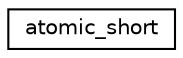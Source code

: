 digraph "Graphical Class Hierarchy"
{
 // LATEX_PDF_SIZE
  edge [fontname="Helvetica",fontsize="10",labelfontname="Helvetica",labelfontsize="10"];
  node [fontname="Helvetica",fontsize="10",shape=record];
  rankdir="LR";
  Node0 [label="atomic_short",height=0.2,width=0.4,color="black", fillcolor="white", style="filled",URL="$structatomic__short.html",tooltip="Type with the same alignment and size as atomic_short"];
}
